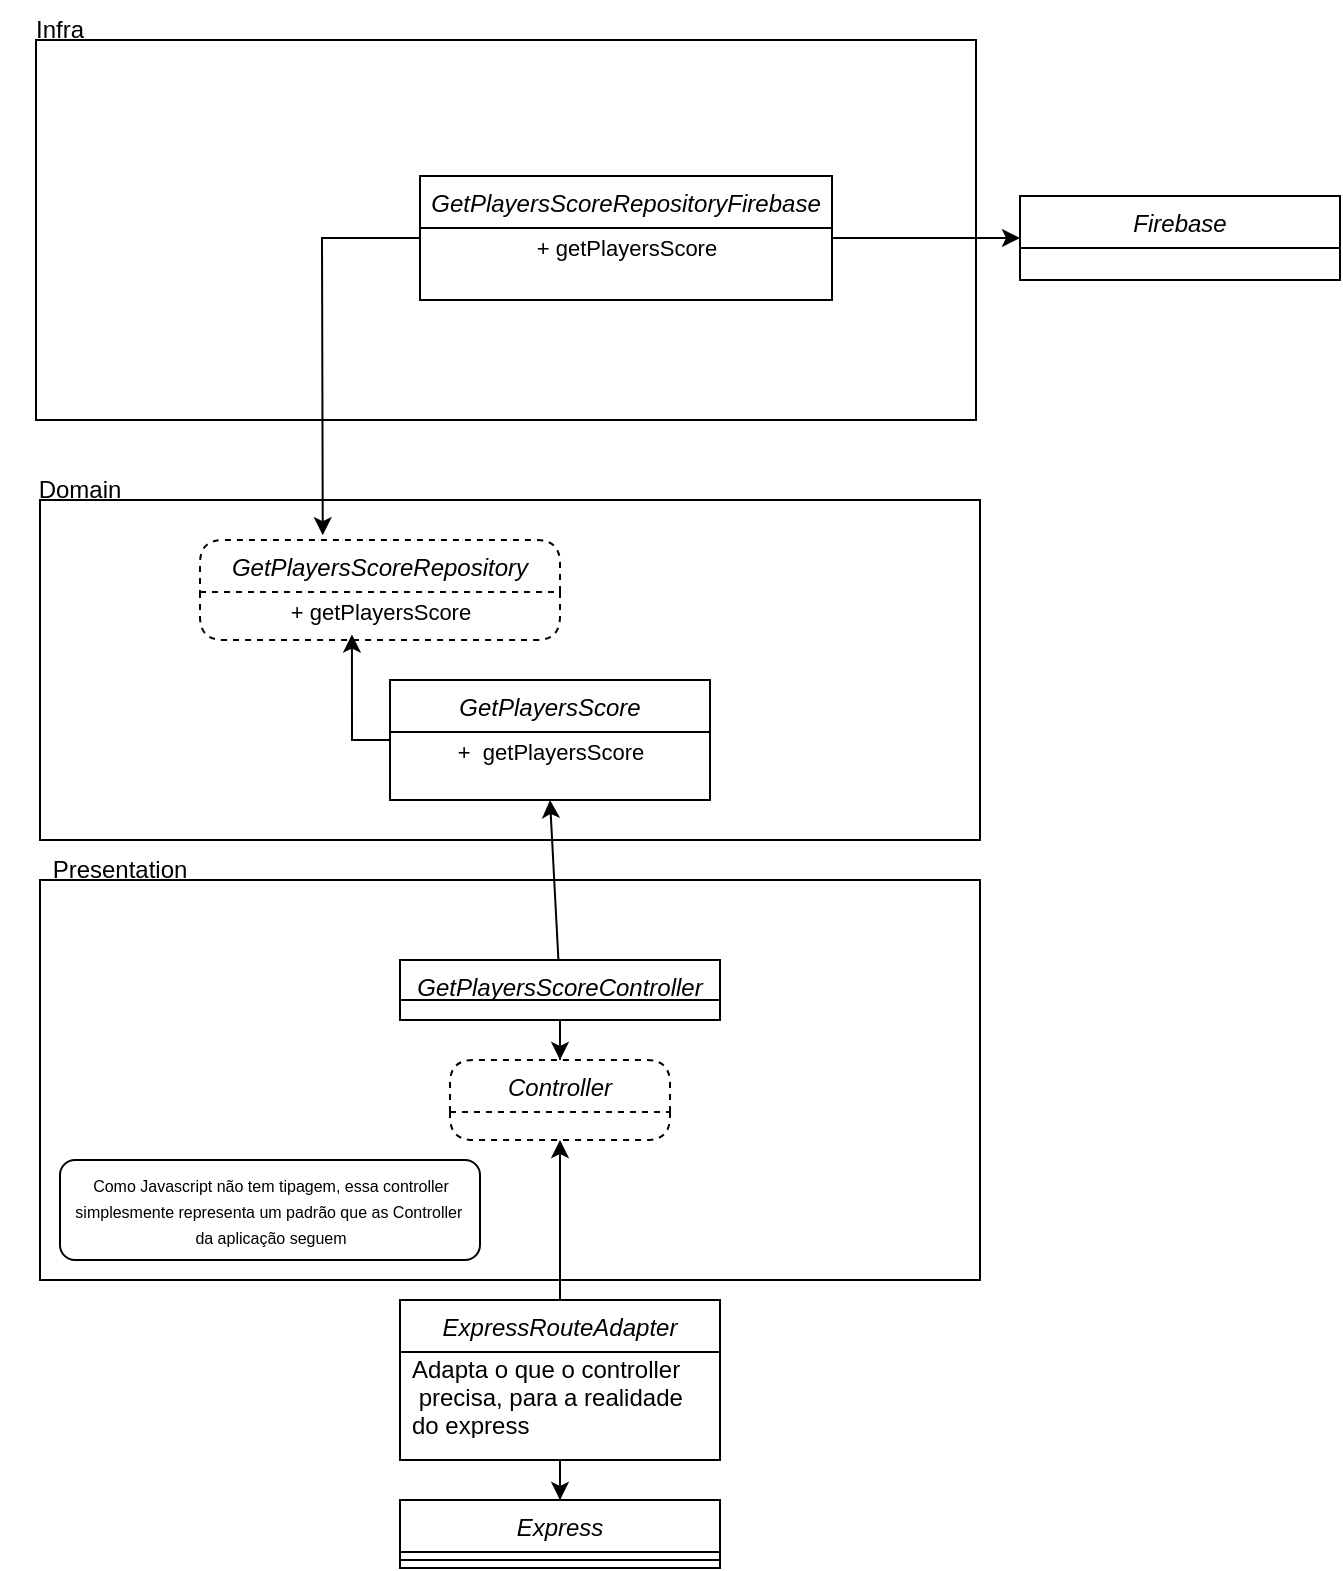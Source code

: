<mxfile version="20.3.6" type="github">
  <diagram id="C5RBs43oDa-KdzZeNtuy" name="Page-1">
    <mxGraphModel dx="1590" dy="1942" grid="1" gridSize="10" guides="1" tooltips="1" connect="1" arrows="1" fold="1" page="1" pageScale="1" pageWidth="827" pageHeight="1169" math="0" shadow="0">
      <root>
        <mxCell id="WIyWlLk6GJQsqaUBKTNV-0" />
        <mxCell id="WIyWlLk6GJQsqaUBKTNV-1" parent="WIyWlLk6GJQsqaUBKTNV-0" />
        <mxCell id="Y3WVkvMZqO8aBtV186nU-5" value="Express" style="swimlane;fontStyle=2;align=center;verticalAlign=top;childLayout=stackLayout;horizontal=1;startSize=26;horizontalStack=0;resizeParent=1;resizeLast=0;collapsible=1;marginBottom=0;rounded=0;shadow=0;strokeWidth=1;" parent="WIyWlLk6GJQsqaUBKTNV-1" vertex="1">
          <mxGeometry x="360" y="220" width="160" height="34" as="geometry">
            <mxRectangle x="230" y="140" width="160" height="26" as="alternateBounds" />
          </mxGeometry>
        </mxCell>
        <mxCell id="Y3WVkvMZqO8aBtV186nU-6" value="" style="line;html=1;strokeWidth=1;align=left;verticalAlign=middle;spacingTop=-1;spacingLeft=3;spacingRight=3;rotatable=0;labelPosition=right;points=[];portConstraint=eastwest;" parent="Y3WVkvMZqO8aBtV186nU-5" vertex="1">
          <mxGeometry y="26" width="160" height="8" as="geometry" />
        </mxCell>
        <mxCell id="Y3WVkvMZqO8aBtV186nU-10" value="Firebase" style="swimlane;fontStyle=2;align=center;verticalAlign=top;childLayout=stackLayout;horizontal=1;startSize=26;horizontalStack=0;resizeParent=1;resizeLast=0;collapsible=1;marginBottom=0;rounded=0;shadow=0;strokeWidth=1;" parent="WIyWlLk6GJQsqaUBKTNV-1" vertex="1">
          <mxGeometry x="670" y="-432" width="160" height="42" as="geometry">
            <mxRectangle x="230" y="140" width="160" height="26" as="alternateBounds" />
          </mxGeometry>
        </mxCell>
        <mxCell id="Y3WVkvMZqO8aBtV186nU-36" value="" style="edgeStyle=orthogonalEdgeStyle;rounded=0;orthogonalLoop=1;jettySize=auto;html=1;" parent="WIyWlLk6GJQsqaUBKTNV-1" source="Y3WVkvMZqO8aBtV186nU-23" target="Y3WVkvMZqO8aBtV186nU-5" edge="1">
          <mxGeometry relative="1" as="geometry">
            <mxPoint x="440" y="280" as="targetPoint" />
            <Array as="points" />
          </mxGeometry>
        </mxCell>
        <mxCell id="Y3WVkvMZqO8aBtV186nU-23" value="ExpressRouteAdapter" style="swimlane;fontStyle=2;align=center;verticalAlign=top;childLayout=stackLayout;horizontal=1;startSize=26;horizontalStack=0;resizeParent=1;resizeLast=0;collapsible=1;marginBottom=0;rounded=0;shadow=0;strokeWidth=1;" parent="WIyWlLk6GJQsqaUBKTNV-1" vertex="1">
          <mxGeometry x="360" y="120" width="160" height="80" as="geometry">
            <mxRectangle x="230" y="140" width="160" height="26" as="alternateBounds" />
          </mxGeometry>
        </mxCell>
        <mxCell id="Y3WVkvMZqO8aBtV186nU-26" value="Adapta o que o controller&#xa; precisa, para a realidade &#xa;do express" style="text;strokeColor=none;fillColor=none;align=left;verticalAlign=middle;spacingLeft=4;spacingRight=4;overflow=hidden;points=[[0,0.5],[1,0.5]];portConstraint=eastwest;rotatable=0;" parent="Y3WVkvMZqO8aBtV186nU-23" vertex="1">
          <mxGeometry y="26" width="160" height="44" as="geometry" />
        </mxCell>
        <mxCell id="Y3WVkvMZqO8aBtV186nU-30" value="" style="whiteSpace=wrap;html=1;" parent="WIyWlLk6GJQsqaUBKTNV-1" vertex="1">
          <mxGeometry x="180" y="-90" width="470" height="200" as="geometry" />
        </mxCell>
        <mxCell id="Y3WVkvMZqO8aBtV186nU-34" style="edgeStyle=orthogonalEdgeStyle;rounded=0;orthogonalLoop=1;jettySize=auto;html=1;exitX=0.5;exitY=1;exitDx=0;exitDy=0;" parent="WIyWlLk6GJQsqaUBKTNV-1" source="zkfFHV4jXpPFQw0GAbJ--0" target="Y3WVkvMZqO8aBtV186nU-33" edge="1">
          <mxGeometry relative="1" as="geometry" />
        </mxCell>
        <mxCell id="zkfFHV4jXpPFQw0GAbJ--0" value="GetPlayersScoreController" style="swimlane;fontStyle=2;align=center;verticalAlign=top;childLayout=stackLayout;horizontal=1;startSize=20;horizontalStack=0;resizeParent=1;resizeLast=0;collapsible=1;marginBottom=0;rounded=0;shadow=0;strokeWidth=1;" parent="WIyWlLk6GJQsqaUBKTNV-1" vertex="1">
          <mxGeometry x="360" y="-50" width="160" height="30" as="geometry">
            <mxRectangle x="230" y="140" width="160" height="26" as="alternateBounds" />
          </mxGeometry>
        </mxCell>
        <mxCell id="Y3WVkvMZqO8aBtV186nU-31" value="Presentation" style="text;html=1;strokeColor=none;fillColor=none;align=center;verticalAlign=middle;whiteSpace=wrap;rounded=0;" parent="WIyWlLk6GJQsqaUBKTNV-1" vertex="1">
          <mxGeometry x="190" y="-110" width="60" height="30" as="geometry" />
        </mxCell>
        <mxCell id="Y3WVkvMZqO8aBtV186nU-33" value="Controller" style="swimlane;fontStyle=2;align=center;verticalAlign=top;childLayout=stackLayout;horizontal=1;startSize=26;horizontalStack=0;resizeParent=1;resizeLast=0;collapsible=1;marginBottom=0;rounded=1;shadow=0;strokeWidth=1;dashed=1;" parent="WIyWlLk6GJQsqaUBKTNV-1" vertex="1">
          <mxGeometry x="385" width="110" height="40" as="geometry">
            <mxRectangle x="230" y="140" width="160" height="26" as="alternateBounds" />
          </mxGeometry>
        </mxCell>
        <mxCell id="Y3WVkvMZqO8aBtV186nU-35" style="edgeStyle=orthogonalEdgeStyle;rounded=0;orthogonalLoop=1;jettySize=auto;html=1;exitX=0.5;exitY=0;exitDx=0;exitDy=0;entryX=0.5;entryY=1;entryDx=0;entryDy=0;" parent="WIyWlLk6GJQsqaUBKTNV-1" source="Y3WVkvMZqO8aBtV186nU-23" target="Y3WVkvMZqO8aBtV186nU-33" edge="1">
          <mxGeometry relative="1" as="geometry" />
        </mxCell>
        <mxCell id="dUq91jTkEzj4iif9MwIE-1" value="" style="whiteSpace=wrap;html=1;" parent="WIyWlLk6GJQsqaUBKTNV-1" vertex="1">
          <mxGeometry x="180" y="-280" width="470" height="170" as="geometry" />
        </mxCell>
        <mxCell id="dUq91jTkEzj4iif9MwIE-2" value="Domain" style="text;html=1;strokeColor=none;fillColor=none;align=center;verticalAlign=middle;whiteSpace=wrap;rounded=0;" parent="WIyWlLk6GJQsqaUBKTNV-1" vertex="1">
          <mxGeometry x="170" y="-300" width="60" height="30" as="geometry" />
        </mxCell>
        <mxCell id="dUq91jTkEzj4iif9MwIE-13" value="" style="whiteSpace=wrap;html=1;" parent="WIyWlLk6GJQsqaUBKTNV-1" vertex="1">
          <mxGeometry x="178" y="-510" width="470" height="190" as="geometry" />
        </mxCell>
        <mxCell id="dUq91jTkEzj4iif9MwIE-14" value="Infra" style="text;html=1;strokeColor=none;fillColor=none;align=center;verticalAlign=middle;whiteSpace=wrap;rounded=0;" parent="WIyWlLk6GJQsqaUBKTNV-1" vertex="1">
          <mxGeometry x="160" y="-530" width="60" height="30" as="geometry" />
        </mxCell>
        <mxCell id="dUq91jTkEzj4iif9MwIE-23" style="edgeStyle=orthogonalEdgeStyle;rounded=0;orthogonalLoop=1;jettySize=auto;html=1;entryX=0;entryY=0.5;entryDx=0;entryDy=0;" parent="WIyWlLk6GJQsqaUBKTNV-1" source="dUq91jTkEzj4iif9MwIE-22" target="Y3WVkvMZqO8aBtV186nU-10" edge="1">
          <mxGeometry relative="1" as="geometry" />
        </mxCell>
        <mxCell id="29" value="" style="edgeStyle=none;html=1;fontSize=11;fontColor=none;rounded=0;entryX=0.341;entryY=-0.048;entryDx=0;entryDy=0;entryPerimeter=0;" parent="WIyWlLk6GJQsqaUBKTNV-1" source="dUq91jTkEzj4iif9MwIE-22" target="18" edge="1">
          <mxGeometry relative="1" as="geometry">
            <Array as="points">
              <mxPoint x="321" y="-411" />
            </Array>
          </mxGeometry>
        </mxCell>
        <mxCell id="dUq91jTkEzj4iif9MwIE-22" value="GetPlayersScoreRepositoryFirebase" style="swimlane;fontStyle=2;align=center;verticalAlign=top;childLayout=stackLayout;horizontal=1;startSize=26;horizontalStack=0;resizeParent=1;resizeLast=0;collapsible=1;marginBottom=0;rounded=0;shadow=0;strokeWidth=1;" parent="WIyWlLk6GJQsqaUBKTNV-1" vertex="1">
          <mxGeometry x="370" y="-442" width="206" height="62" as="geometry">
            <mxRectangle x="230" y="140" width="160" height="26" as="alternateBounds" />
          </mxGeometry>
        </mxCell>
        <mxCell id="27" value="+ getPlayersScore" style="text;html=1;align=center;verticalAlign=middle;resizable=0;points=[];autosize=1;strokeColor=none;fillColor=none;fontSize=11;" parent="dUq91jTkEzj4iif9MwIE-22" vertex="1">
          <mxGeometry y="26" width="206" height="20" as="geometry" />
        </mxCell>
        <mxCell id="34" style="edgeStyle=none;html=1;entryX=0.422;entryY=1.064;entryDx=0;entryDy=0;entryPerimeter=0;fontSize=11;fontColor=none;rounded=0;" parent="WIyWlLk6GJQsqaUBKTNV-1" source="2" target="20" edge="1">
          <mxGeometry relative="1" as="geometry">
            <Array as="points">
              <mxPoint x="336" y="-160" />
            </Array>
          </mxGeometry>
        </mxCell>
        <mxCell id="2" value="GetPlayersScore" style="swimlane;fontStyle=2;align=center;verticalAlign=top;childLayout=stackLayout;horizontal=1;startSize=26;horizontalStack=0;resizeParent=1;resizeLast=0;collapsible=1;marginBottom=0;rounded=0;shadow=0;strokeWidth=1;" parent="WIyWlLk6GJQsqaUBKTNV-1" vertex="1">
          <mxGeometry x="355" y="-190" width="160" height="60" as="geometry">
            <mxRectangle x="230" y="140" width="160" height="26" as="alternateBounds" />
          </mxGeometry>
        </mxCell>
        <mxCell id="15" value="&lt;font style=&quot;font-size: 11px&quot;&gt;+&amp;nbsp; getPlayersScore&lt;/font&gt;" style="text;html=1;align=center;verticalAlign=middle;resizable=0;points=[];autosize=1;strokeColor=none;fillColor=none;fontSize=9;" parent="2" vertex="1">
          <mxGeometry y="26" width="160" height="20" as="geometry" />
        </mxCell>
        <mxCell id="18" value="GetPlayersScoreRepository" style="swimlane;fontStyle=2;align=center;verticalAlign=top;childLayout=stackLayout;horizontal=1;startSize=26;horizontalStack=0;resizeParent=1;resizeLast=0;collapsible=1;marginBottom=0;rounded=1;shadow=0;strokeWidth=1;dashed=1;" parent="WIyWlLk6GJQsqaUBKTNV-1" vertex="1">
          <mxGeometry x="260" y="-260" width="180" height="50" as="geometry">
            <mxRectangle x="230" y="140" width="160" height="26" as="alternateBounds" />
          </mxGeometry>
        </mxCell>
        <mxCell id="20" value="+ getPlayersScore" style="text;html=1;align=center;verticalAlign=middle;resizable=0;points=[];autosize=1;strokeColor=none;fillColor=none;fontSize=11;" parent="18" vertex="1">
          <mxGeometry y="26" width="180" height="20" as="geometry" />
        </mxCell>
        <mxCell id="35" style="edgeStyle=none;rounded=0;html=1;entryX=0.5;entryY=1;entryDx=0;entryDy=0;fontSize=11;fontColor=none;" parent="WIyWlLk6GJQsqaUBKTNV-1" source="zkfFHV4jXpPFQw0GAbJ--0" target="2" edge="1">
          <mxGeometry relative="1" as="geometry" />
        </mxCell>
        <mxCell id="36" value="&lt;font style=&quot;font-size: 8px&quot;&gt;Como Javascript não tem tipagem, essa controller&lt;br&gt;simplesmente representa um padrão que as Controller&amp;nbsp;&lt;br&gt;da aplicação seguem&lt;br&gt;&lt;/font&gt;" style="text;html=1;align=center;verticalAlign=middle;resizable=0;points=[];autosize=1;strokeColor=default;fillColor=none;fontSize=11;fontColor=none;rounded=1;glass=0;" parent="WIyWlLk6GJQsqaUBKTNV-1" vertex="1">
          <mxGeometry x="190" y="50" width="210" height="50" as="geometry" />
        </mxCell>
      </root>
    </mxGraphModel>
  </diagram>
</mxfile>
